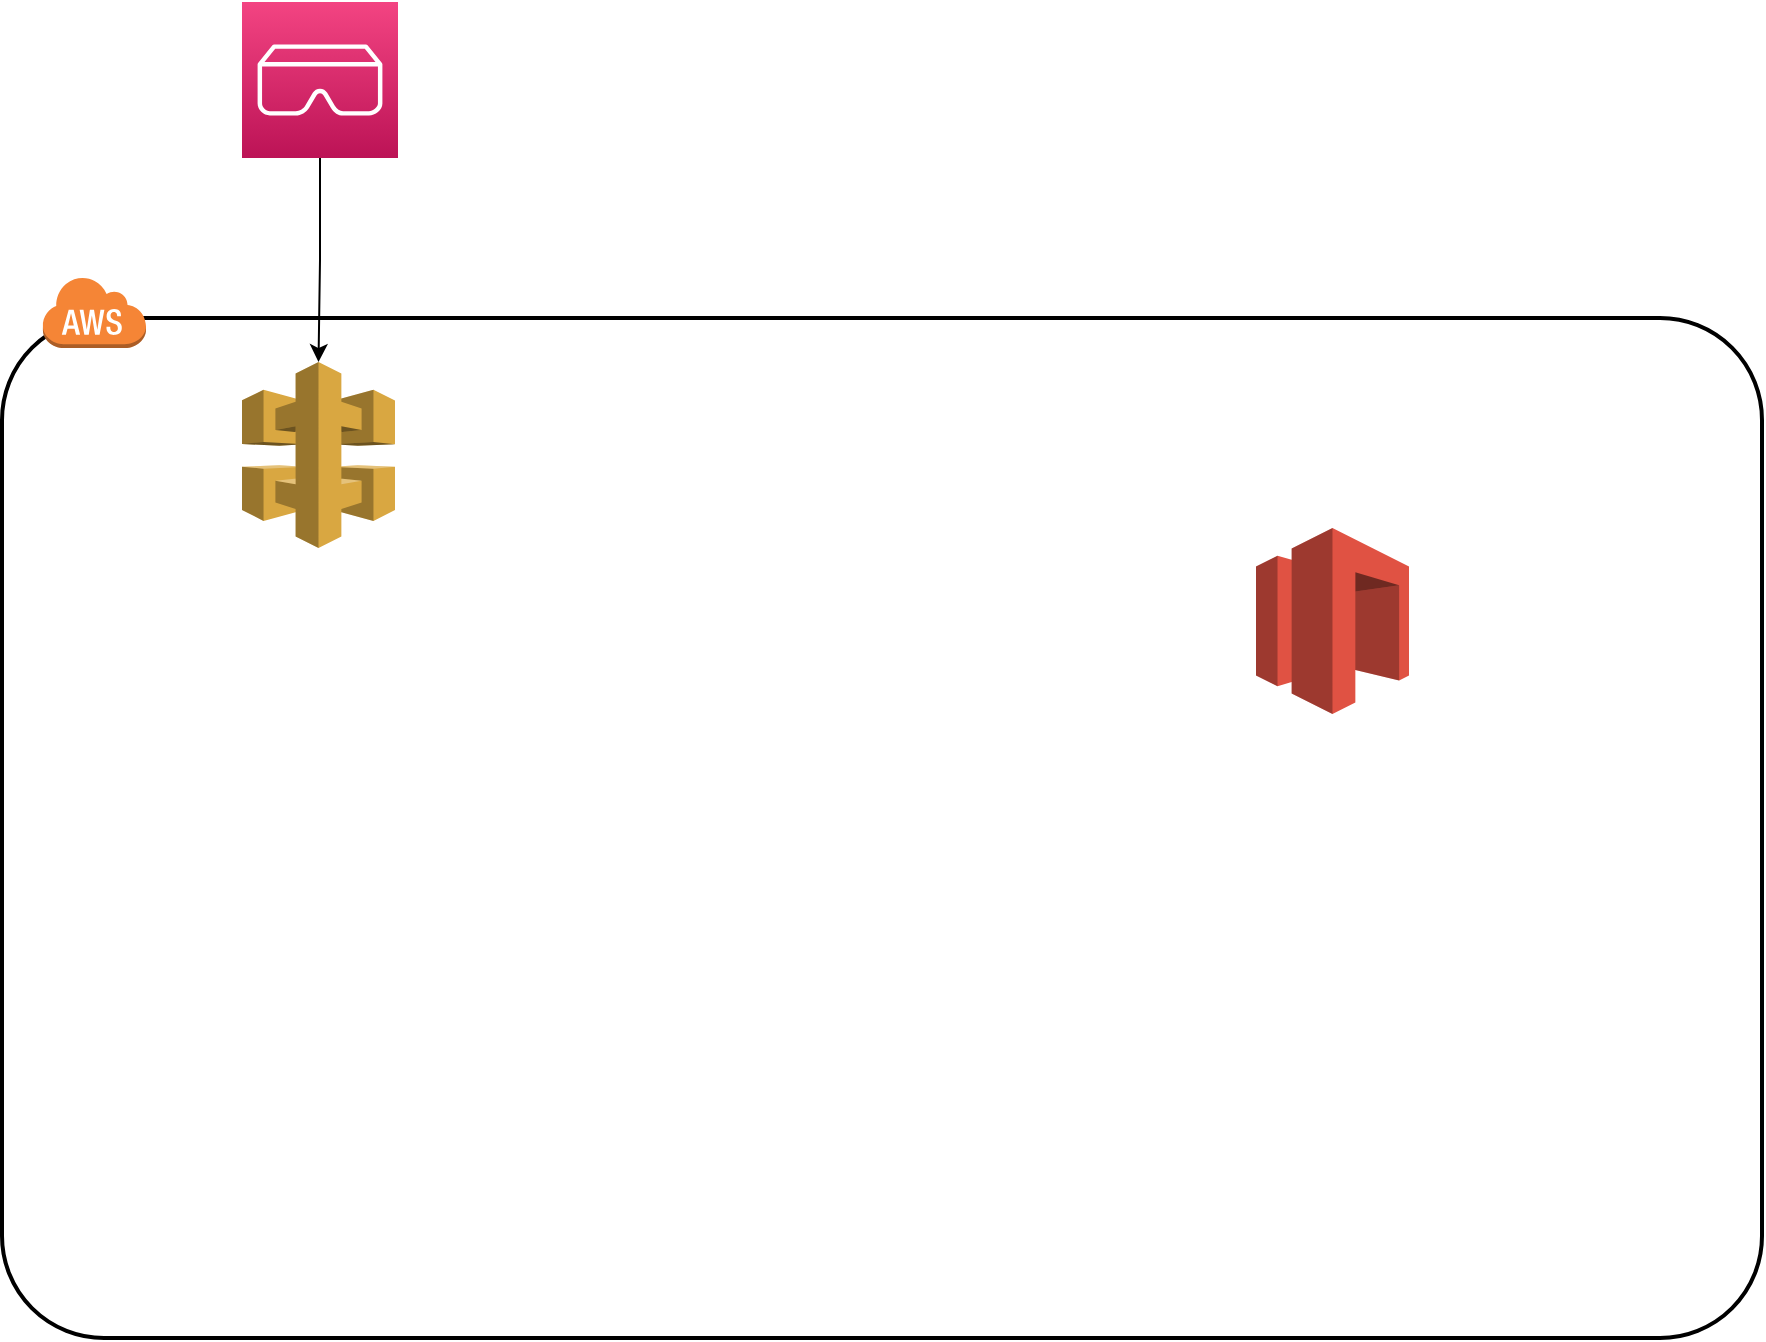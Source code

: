 <mxfile version="24.0.5" type="device" pages="2">
  <diagram id="bwTuevZGkXFr2Pgb_aS3" name="Página-3">
    <mxGraphModel dx="1723" dy="700" grid="1" gridSize="10" guides="1" tooltips="1" connect="1" arrows="1" fold="1" page="1" pageScale="1" pageWidth="827" pageHeight="1169" math="0" shadow="0">
      <root>
        <mxCell id="0" />
        <mxCell id="1" parent="0" />
        <mxCell id="LoZGJrYX9diOV194RJJz-5" value="" style="rounded=1;arcSize=10;dashed=0;fillColor=none;gradientColor=none;strokeWidth=2;" vertex="1" parent="1">
          <mxGeometry x="160" y="238" width="880" height="510" as="geometry" />
        </mxCell>
        <mxCell id="LoZGJrYX9diOV194RJJz-6" value="" style="dashed=0;html=1;shape=mxgraph.aws3.cloud;fillColor=#F58536;gradientColor=none;dashed=0;" vertex="1" parent="1">
          <mxGeometry x="180" y="217" width="52" height="36" as="geometry" />
        </mxCell>
        <mxCell id="LoZGJrYX9diOV194RJJz-9" value="" style="edgeStyle=orthogonalEdgeStyle;rounded=0;orthogonalLoop=1;jettySize=auto;html=1;" edge="1" parent="1" source="LoZGJrYX9diOV194RJJz-7" target="LoZGJrYX9diOV194RJJz-8">
          <mxGeometry relative="1" as="geometry" />
        </mxCell>
        <mxCell id="LoZGJrYX9diOV194RJJz-7" value="" style="sketch=0;points=[[0,0,0],[0.25,0,0],[0.5,0,0],[0.75,0,0],[1,0,0],[0,1,0],[0.25,1,0],[0.5,1,0],[0.75,1,0],[1,1,0],[0,0.25,0],[0,0.5,0],[0,0.75,0],[1,0.25,0],[1,0.5,0],[1,0.75,0]];outlineConnect=0;fontColor=#232F3E;gradientColor=#F34482;gradientDirection=north;fillColor=#BC1356;strokeColor=#ffffff;dashed=0;verticalLabelPosition=bottom;verticalAlign=top;align=center;html=1;fontSize=12;fontStyle=0;aspect=fixed;shape=mxgraph.aws4.resourceIcon;resIcon=mxgraph.aws4.ar_vr;" vertex="1" parent="1">
          <mxGeometry x="280" y="80" width="78" height="78" as="geometry" />
        </mxCell>
        <mxCell id="LoZGJrYX9diOV194RJJz-8" value="" style="outlineConnect=0;dashed=0;verticalLabelPosition=bottom;verticalAlign=top;align=center;html=1;shape=mxgraph.aws3.api_gateway;fillColor=#D9A741;gradientColor=none;" vertex="1" parent="1">
          <mxGeometry x="280" y="260" width="76.5" height="93" as="geometry" />
        </mxCell>
        <mxCell id="LoZGJrYX9diOV194RJJz-10" value="" style="outlineConnect=0;dashed=0;verticalLabelPosition=bottom;verticalAlign=top;align=center;html=1;shape=mxgraph.aws3.storage_gateway;fillColor=#E05243;gradientColor=none;" vertex="1" parent="1">
          <mxGeometry x="787" y="343" width="76.5" height="93" as="geometry" />
        </mxCell>
      </root>
    </mxGraphModel>
  </diagram>
  <diagram id="v7yzx6V96h3vtEKYJAwP" name="Página-2">
    <mxGraphModel dx="1444" dy="1933" grid="1" gridSize="10" guides="1" tooltips="1" connect="1" arrows="1" fold="1" page="1" pageScale="1" pageWidth="827" pageHeight="1169" math="0" shadow="0">
      <root>
        <mxCell id="0" />
        <mxCell id="1" parent="0" />
        <mxCell id="DZj65Vnhw-gxOR3_gFgh-9" value="&lt;h1&gt;Representante da ONG&lt;/h1&gt;" style="shadow=0;dashed=0;html=1;strokeColor=none;fillColor=#4495D1;labelPosition=center;verticalLabelPosition=bottom;verticalAlign=top;align=center;outlineConnect=0;shape=mxgraph.veeam.company_owner;" vertex="1" parent="1">
          <mxGeometry x="452.5" y="-20" width="145" height="150" as="geometry" />
        </mxCell>
        <mxCell id="DZj65Vnhw-gxOR3_gFgh-13" value="&lt;h1 style=&quot;line-height: 120%;&quot;&gt;Doador&lt;/h1&gt;" style="shadow=0;dashed=0;html=1;strokeColor=none;fillColor=#4495D1;labelPosition=center;verticalLabelPosition=bottom;verticalAlign=top;align=center;outlineConnect=0;shape=mxgraph.veeam.2d.user;gradientColor=none;" vertex="1" parent="1">
          <mxGeometry x="232" y="-14" width="89" height="144" as="geometry" />
        </mxCell>
        <mxCell id="DZj65Vnhw-gxOR3_gFgh-14" value="&lt;h1&gt;Funcionários da ONG&lt;/h1&gt;" style="shadow=0;dashed=0;html=1;strokeColor=none;fillColor=#4495D1;labelPosition=center;verticalLabelPosition=bottom;verticalAlign=top;align=center;outlineConnect=0;shape=mxgraph.veeam.2d.group;" vertex="1" parent="1">
          <mxGeometry x="730" y="-20" width="145" height="150" as="geometry" />
        </mxCell>
        <mxCell id="tp2cXTxXRExxK8Wntd3I-1" value="" style="rounded=1;arcSize=10;dashed=0;fillColor=none;gradientColor=none;strokeWidth=2;" vertex="1" parent="1">
          <mxGeometry x="160" y="238" width="790" height="732" as="geometry" />
        </mxCell>
        <mxCell id="DZj65Vnhw-gxOR3_gFgh-3" value="" style="rounded=1;arcSize=10;dashed=0;fillColor=none;gradientColor=none;strokeWidth=2;" vertex="1" parent="1">
          <mxGeometry x="200" y="711.5" width="320" height="210" as="geometry" />
        </mxCell>
        <mxCell id="DZj65Vnhw-gxOR3_gFgh-1" value="" style="rounded=1;arcSize=10;dashed=0;fillColor=none;gradientColor=none;strokeWidth=2;" vertex="1" parent="1">
          <mxGeometry x="571.25" y="440" width="320" height="210" as="geometry" />
        </mxCell>
        <mxCell id="DZj65Vnhw-gxOR3_gFgh-4" value="" style="rounded=1;arcSize=10;dashed=0;fillColor=none;gradientColor=none;strokeWidth=2;" vertex="1" parent="1">
          <mxGeometry x="571.25" y="711.5" width="320" height="210" as="geometry" />
        </mxCell>
        <mxCell id="DZj65Vnhw-gxOR3_gFgh-2" value="" style="rounded=1;arcSize=14;dashed=0;fillColor=none;gradientColor=none;strokeWidth=2;" vertex="1" parent="1">
          <mxGeometry x="200" y="440" width="320" height="210" as="geometry" />
        </mxCell>
        <mxCell id="tp2cXTxXRExxK8Wntd3I-2" value="" style="dashed=0;html=1;shape=mxgraph.aws3.cloud;fillColor=#F58536;gradientColor=none;dashed=0;" vertex="1" parent="1">
          <mxGeometry x="180" y="217" width="52" height="36" as="geometry" />
        </mxCell>
        <mxCell id="tp2cXTxXRExxK8Wntd3I-8" value="" style="outlineConnect=0;dashed=0;verticalLabelPosition=bottom;verticalAlign=top;align=center;html=1;shape=mxgraph.aws3.s3;fillColor=#E05243;gradientColor=none;" vertex="1" parent="1">
          <mxGeometry x="751.25" y="763" width="76.5" height="93" as="geometry" />
        </mxCell>
        <mxCell id="tp2cXTxXRExxK8Wntd3I-9" value="" style="outlineConnect=0;dashed=0;verticalLabelPosition=bottom;verticalAlign=top;align=center;html=1;shape=mxgraph.aws3.elastic_beanstalk;fillColor=#F58534;gradientColor=none;" vertex="1" parent="1">
          <mxGeometry x="326.25" y="498.5" width="67.5" height="93" as="geometry" />
        </mxCell>
        <mxCell id="tp2cXTxXRExxK8Wntd3I-11" value="" style="outlineConnect=0;dashed=0;verticalLabelPosition=bottom;verticalAlign=top;align=center;html=1;shape=mxgraph.aws3.rds;fillColor=#2E73B8;gradientColor=none;" vertex="1" parent="1">
          <mxGeometry x="631.25" y="770" width="72" height="81" as="geometry" />
        </mxCell>
        <mxCell id="tp2cXTxXRExxK8Wntd3I-12" value="" style="outlineConnect=0;dashed=0;verticalLabelPosition=bottom;verticalAlign=top;align=center;html=1;shape=mxgraph.aws3.api_gateway;fillColor=#D9A741;gradientColor=none;" vertex="1" parent="1">
          <mxGeometry x="510" y="290" width="76.5" height="93" as="geometry" />
        </mxCell>
        <mxCell id="tp2cXTxXRExxK8Wntd3I-19" value="" style="sketch=0;points=[[0,0,0],[0.25,0,0],[0.5,0,0],[0.75,0,0],[1,0,0],[0,1,0],[0.25,1,0],[0.5,1,0],[0.75,1,0],[1,1,0],[0,0.25,0],[0,0.5,0],[0,0.75,0],[1,0.25,0],[1,0.5,0],[1,0.75,0]];outlineConnect=0;fontColor=#232F3E;fillColor=#DD344C;strokeColor=#ffffff;dashed=0;verticalLabelPosition=bottom;verticalAlign=top;align=center;html=1;fontSize=12;fontStyle=0;aspect=fixed;shape=mxgraph.aws4.resourceIcon;resIcon=mxgraph.aws4.amplify;" vertex="1" parent="1">
          <mxGeometry x="692.25" y="506" width="78" height="78" as="geometry" />
        </mxCell>
        <mxCell id="tp2cXTxXRExxK8Wntd3I-23" value="" style="outlineConnect=0;dashed=0;verticalLabelPosition=bottom;verticalAlign=top;align=center;html=1;shape=mxgraph.aws3.waf;fillColor=#759C3E;gradientColor=none;" vertex="1" parent="1">
          <mxGeometry x="260" y="770" width="76.5" height="93" as="geometry" />
        </mxCell>
        <mxCell id="tp2cXTxXRExxK8Wntd3I-24" value="" style="outlineConnect=0;dashed=0;verticalLabelPosition=bottom;verticalAlign=top;align=center;html=1;shape=mxgraph.aws3.cloudwatch;fillColor=#759C3E;gradientColor=none;" vertex="1" parent="1">
          <mxGeometry x="370" y="770" width="82.5" height="93" as="geometry" />
        </mxCell>
      </root>
    </mxGraphModel>
  </diagram>
</mxfile>
